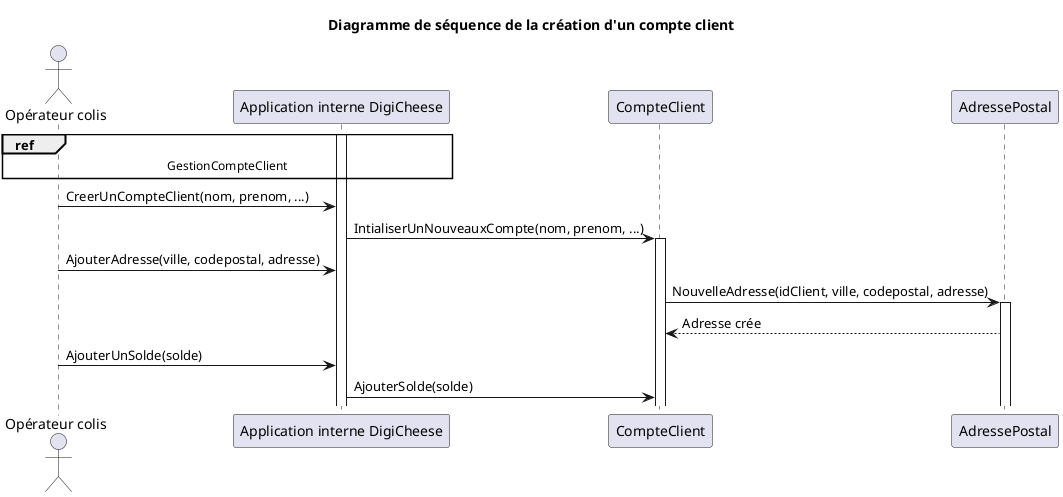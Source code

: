 @startuml Diagramme de séquence de la création d'un compte client

actor "Opérateur colis"

'"Opérateur colis" -> "Application interne DigiCheese" : RechercherUnClient(nom,prenom)
'activate "Application interne DigiCheese"
'"Application interne DigiCheese" -> "Application interne DigiCheese" : ChercherCompteClient(nom,prenom)
'"Application interne DigiCheese" --> "Application interne DigiCheese" : Compte client non trouver
'"Application interne DigiCheese" --> "Opérateur colis" : Client non trouver

ref over "Opérateur colis", "Application interne DigiCheese" : GestionCompteClient
activate "Application interne DigiCheese"

"Opérateur colis" -> "Application interne DigiCheese" : CreerUnCompteClient(nom, prenom, ...)
"Application interne DigiCheese" ->  CompteClient : IntialiserUnNouveauxCompte(nom, prenom, ...)
activate CompteClient

"Opérateur colis" -> "Application interne DigiCheese" : AjouterAdresse(ville, codepostal, adresse)
CompteClient -> AdressePostal : NouvelleAdresse(idClient, ville, codepostal, adresse)
activate AdressePostal
AdressePostal --> CompteClient : Adresse crée

"Opérateur colis" -> "Application interne DigiCheese" : AjouterUnSolde(solde)
"Application interne DigiCheese" -> CompteClient : AjouterSolde(solde)

title Diagramme de séquence de la création d'un compte client
@enduml